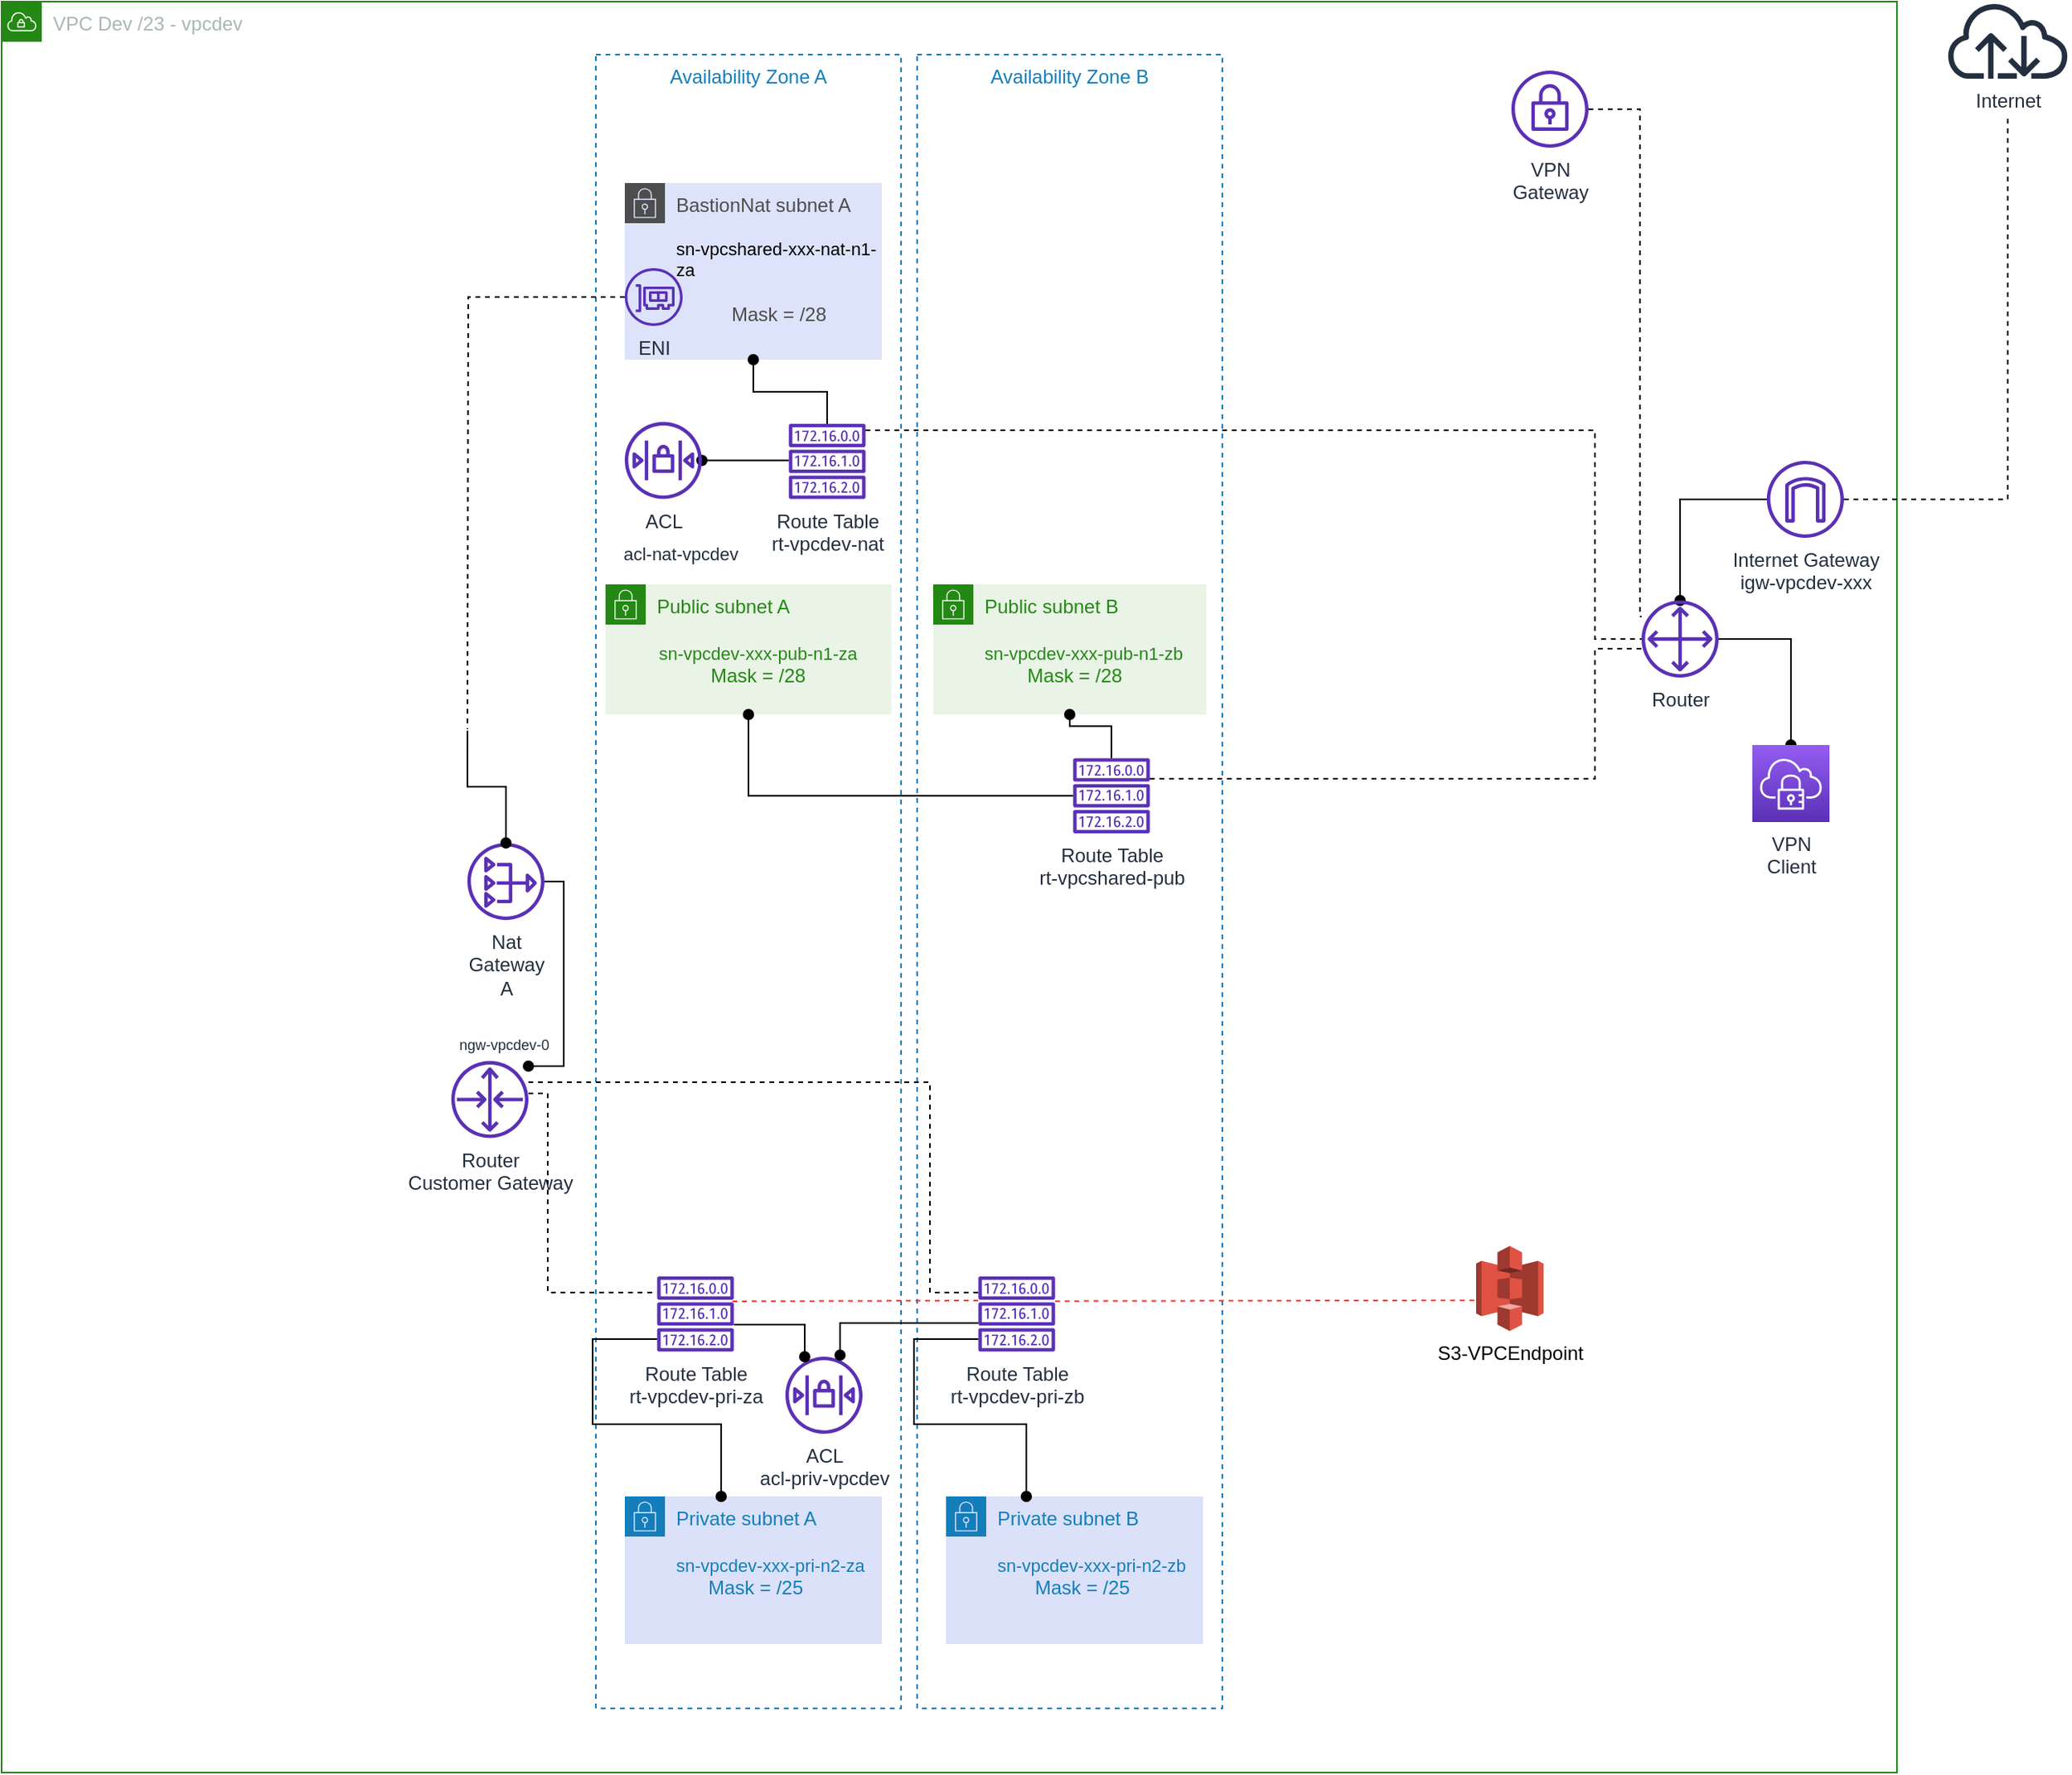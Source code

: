 <mxfile version="14.6.13" type="device"><diagram id="S7uxxNbkH0byW0WdPVFO" name="Networking"><mxGraphModel dx="6990" dy="4184" grid="1" gridSize="10" guides="1" tooltips="1" connect="1" arrows="1" fold="1" page="1" pageScale="1" pageWidth="1654" pageHeight="1169" math="0" shadow="0"><root><mxCell id="pCWAABrCvLdL2Ph0LtSp-0"/><mxCell id="pCWAABrCvLdL2Ph0LtSp-1" parent="pCWAABrCvLdL2Ph0LtSp-0"/><mxCell id="pCWAABrCvLdL2Ph0LtSp-2" value="VPC Dev /23 -&amp;nbsp;vpcdev" style="points=[[0,0],[0.25,0],[0.5,0],[0.75,0],[1,0],[1,0.25],[1,0.5],[1,0.75],[1,1],[0.75,1],[0.5,1],[0.25,1],[0,1],[0,0.75],[0,0.5],[0,0.25]];outlineConnect=0;gradientColor=none;html=1;whiteSpace=wrap;fontSize=12;fontStyle=0;shape=mxgraph.aws4.group;grIcon=mxgraph.aws4.group_vpc;strokeColor=#248814;fillColor=none;verticalAlign=top;align=left;spacingLeft=30;fontColor=#AAB7B8;dashed=0;shadow=0;" parent="pCWAABrCvLdL2Ph0LtSp-1" vertex="1"><mxGeometry x="120" y="-553" width="1180" height="1103" as="geometry"/></mxCell><mxCell id="pCWAABrCvLdL2Ph0LtSp-41" value="Availability Zone A" style="fillColor=none;strokeColor=#147EBA;dashed=1;verticalAlign=top;fontStyle=0;fontColor=#147EBA;shadow=0;" parent="pCWAABrCvLdL2Ph0LtSp-1" vertex="1"><mxGeometry x="490" y="-520" width="190" height="1030" as="geometry"/></mxCell><mxCell id="pCWAABrCvLdL2Ph0LtSp-40" value="Availability Zone B" style="fillColor=none;strokeColor=#147EBA;dashed=1;verticalAlign=top;fontStyle=0;fontColor=#147EBA;shadow=0;" parent="pCWAABrCvLdL2Ph0LtSp-1" vertex="1"><mxGeometry x="690" y="-520" width="190" height="1030" as="geometry"/></mxCell><mxCell id="pCWAABrCvLdL2Ph0LtSp-4" value="&lt;div style=&quot;text-align: center&quot;&gt;&lt;span&gt;Public subnet A&amp;nbsp; &amp;nbsp; &amp;nbsp; &amp;nbsp; &amp;nbsp; &amp;nbsp; &amp;nbsp;&lt;/span&gt;&lt;/div&gt;&lt;div style=&quot;text-align: center&quot;&gt;&lt;span&gt;&lt;font style=&quot;font-size: 11px&quot;&gt;&lt;br&gt;&lt;/font&gt;&lt;/span&gt;&lt;/div&gt;&lt;div style=&quot;text-align: center&quot;&gt;&lt;span&gt;&lt;font style=&quot;font-size: 11px&quot;&gt;sn-vpcdev-xxx-pub-n1-za&lt;/font&gt;&lt;/span&gt;&lt;/div&gt;&lt;div style=&quot;text-align: center&quot;&gt;&lt;span&gt;Mask = /28&lt;/span&gt;&lt;/div&gt;" style="points=[[0,0],[0.25,0],[0.5,0],[0.75,0],[1,0],[1,0.25],[1,0.5],[1,0.75],[1,1],[0.75,1],[0.5,1],[0.25,1],[0,1],[0,0.75],[0,0.5],[0,0.25]];outlineConnect=0;gradientColor=none;html=1;whiteSpace=wrap;fontSize=12;fontStyle=0;shape=mxgraph.aws4.group;grIcon=mxgraph.aws4.group_security_group;grStroke=0;strokeColor=#248814;fillColor=#E9F3E6;verticalAlign=top;align=left;spacingLeft=30;fontColor=#248814;dashed=0;" parent="pCWAABrCvLdL2Ph0LtSp-1" vertex="1"><mxGeometry x="496" y="-190" width="178" height="81" as="geometry"/></mxCell><mxCell id="pCWAABrCvLdL2Ph0LtSp-6" value="Private subnet A&lt;br&gt;&lt;br&gt;&lt;font style=&quot;font-size: 11px&quot;&gt;sn-vpcdev-xxx-pri-n2-za&lt;/font&gt;&lt;br&gt;&amp;nbsp; &amp;nbsp; &amp;nbsp; Mask = /25" style="points=[[0,0],[0.25,0],[0.5,0],[0.75,0],[1,0],[1,0.25],[1,0.5],[1,0.75],[1,1],[0.75,1],[0.5,1],[0.25,1],[0,1],[0,0.75],[0,0.5],[0,0.25]];outlineConnect=0;gradientColor=none;html=1;whiteSpace=wrap;fontSize=12;fontStyle=0;shape=mxgraph.aws4.group;grIcon=mxgraph.aws4.group_security_group;grStroke=0;strokeColor=#147EBA;fillColor=#DAE1F8;verticalAlign=top;align=left;spacingLeft=30;fontColor=#147EBA;dashed=0;" parent="pCWAABrCvLdL2Ph0LtSp-1" vertex="1"><mxGeometry x="508" y="378" width="160" height="92" as="geometry"/></mxCell><mxCell id="pCWAABrCvLdL2Ph0LtSp-7" value="&lt;font color=&quot;#4d4d4d&quot;&gt;BastionNat subnet A&lt;br&gt;&lt;/font&gt;&lt;font color=&quot;#000000&quot;&gt;&lt;span style=&quot;font-size: 11px&quot;&gt;&lt;div style=&quot;text-align: center&quot;&gt;&lt;span&gt;&lt;br&gt;&lt;/span&gt;&lt;/div&gt;&lt;div&gt;&lt;span&gt;sn-vpcshared-xxx-nat-n1-za&lt;/span&gt;&lt;/div&gt;&lt;/span&gt;&lt;/font&gt;&lt;font color=&quot;#4d4d4d&quot;&gt;&lt;br&gt;&lt;div style=&quot;text-align: center&quot;&gt;&lt;span&gt;Mask = /28&lt;/span&gt;&lt;/div&gt;&lt;/font&gt;" style="points=[[0,0],[0.25,0],[0.5,0],[0.75,0],[1,0],[1,0.25],[1,0.5],[1,0.75],[1,1],[0.75,1],[0.5,1],[0.25,1],[0,1],[0,0.75],[0,0.5],[0,0.25]];outlineConnect=0;gradientColor=none;html=1;whiteSpace=wrap;fontSize=12;fontStyle=0;shape=mxgraph.aws4.group;grIcon=mxgraph.aws4.group_security_group;grStroke=0;strokeColor=#4D4D4D;fillColor=#DCE3FA;verticalAlign=top;align=left;spacingLeft=30;fontColor=#999999;dashed=0;" parent="pCWAABrCvLdL2Ph0LtSp-1" vertex="1"><mxGeometry x="508" y="-440" width="160" height="110" as="geometry"/></mxCell><mxCell id="pCWAABrCvLdL2Ph0LtSp-9" value="Public subnet B&lt;br&gt;&lt;span style=&quot;font-size: 11px ; text-align: center&quot;&gt;&lt;br&gt;sn-vpcdev-xxx-pub-n1-zb&lt;/span&gt;&lt;br&gt;&amp;nbsp; &amp;nbsp; &amp;nbsp; &amp;nbsp; Mask = /28" style="points=[[0,0],[0.25,0],[0.5,0],[0.75,0],[1,0],[1,0.25],[1,0.5],[1,0.75],[1,1],[0.75,1],[0.5,1],[0.25,1],[0,1],[0,0.75],[0,0.5],[0,0.25]];outlineConnect=0;gradientColor=none;html=1;whiteSpace=wrap;fontSize=12;fontStyle=0;shape=mxgraph.aws4.group;grIcon=mxgraph.aws4.group_security_group;grStroke=0;strokeColor=#248814;fillColor=#E9F3E6;verticalAlign=top;align=left;spacingLeft=30;fontColor=#248814;dashed=0;" parent="pCWAABrCvLdL2Ph0LtSp-1" vertex="1"><mxGeometry x="700" y="-190" width="170" height="81" as="geometry"/></mxCell><mxCell id="pCWAABrCvLdL2Ph0LtSp-11" value="Private subnet B&lt;br&gt;&lt;br&gt;&lt;font style=&quot;font-size: 11px&quot;&gt;sn-vpcdev-xxx-pri-n2-zb&lt;/font&gt;&lt;br&gt;&amp;nbsp; &amp;nbsp; &amp;nbsp; &amp;nbsp;Mask = /25" style="points=[[0,0],[0.25,0],[0.5,0],[0.75,0],[1,0],[1,0.25],[1,0.5],[1,0.75],[1,1],[0.75,1],[0.5,1],[0.25,1],[0,1],[0,0.75],[0,0.5],[0,0.25]];outlineConnect=0;gradientColor=none;html=1;whiteSpace=wrap;fontSize=12;fontStyle=0;shape=mxgraph.aws4.group;grIcon=mxgraph.aws4.group_security_group;grStroke=0;strokeColor=#147EBA;fillColor=#DAE1F8;verticalAlign=top;align=left;spacingLeft=30;fontColor=#147EBA;dashed=0;" parent="pCWAABrCvLdL2Ph0LtSp-1" vertex="1"><mxGeometry x="708" y="378" width="160" height="92" as="geometry"/></mxCell><mxCell id="pCWAABrCvLdL2Ph0LtSp-15" style="edgeStyle=orthogonalEdgeStyle;rounded=0;orthogonalLoop=1;jettySize=auto;html=1;entryX=0.5;entryY=1;entryDx=0;entryDy=0;startArrow=none;startFill=0;endArrow=oval;endFill=1;fontColor=#999999;" parent="pCWAABrCvLdL2Ph0LtSp-1" source="pCWAABrCvLdL2Ph0LtSp-16" target="pCWAABrCvLdL2Ph0LtSp-7" edge="1"><mxGeometry relative="1" as="geometry"/></mxCell><mxCell id="pCWAABrCvLdL2Ph0LtSp-16" value="Route Table&lt;br&gt;rt-vpcdev-nat" style="outlineConnect=0;fontColor=#232F3E;gradientColor=none;fillColor=#5A30B5;strokeColor=none;dashed=0;verticalLabelPosition=bottom;verticalAlign=top;align=center;html=1;fontSize=12;fontStyle=0;aspect=fixed;pointerEvents=1;shape=mxgraph.aws4.route_table;noLabel=0;overflow=visible;snapToPoint=0;" parent="pCWAABrCvLdL2Ph0LtSp-1" vertex="1"><mxGeometry x="610" y="-290" width="48" height="46.77" as="geometry"/></mxCell><mxCell id="pCWAABrCvLdL2Ph0LtSp-17" value="Internet Gateway&lt;br&gt;igw-vpcdev-xxx" style="outlineConnect=0;fontColor=#232F3E;gradientColor=none;fillColor=#5A30B5;strokeColor=none;dashed=0;verticalLabelPosition=bottom;verticalAlign=top;align=center;html=1;fontSize=12;fontStyle=0;aspect=fixed;pointerEvents=1;shape=mxgraph.aws4.internet_gateway;" parent="pCWAABrCvLdL2Ph0LtSp-1" vertex="1"><mxGeometry x="1219" y="-267" width="48" height="48" as="geometry"/></mxCell><mxCell id="pCWAABrCvLdL2Ph0LtSp-18" style="edgeStyle=orthogonalEdgeStyle;rounded=0;orthogonalLoop=1;jettySize=auto;html=1;startArrow=oval;startFill=1;endArrow=none;endFill=0;fontColor=#999999;" parent="pCWAABrCvLdL2Ph0LtSp-1" source="pCWAABrCvLdL2Ph0LtSp-19" target="pCWAABrCvLdL2Ph0LtSp-17" edge="1"><mxGeometry relative="1" as="geometry"><Array as="points"><mxPoint x="1266" y="-243"/></Array></mxGeometry></mxCell><mxCell id="pCWAABrCvLdL2Ph0LtSp-228" style="edgeStyle=orthogonalEdgeStyle;rounded=0;orthogonalLoop=1;jettySize=auto;html=1;endArrow=oval;endFill=1;" parent="pCWAABrCvLdL2Ph0LtSp-1" source="pCWAABrCvLdL2Ph0LtSp-19" target="pCWAABrCvLdL2Ph0LtSp-223" edge="1"><mxGeometry relative="1" as="geometry"/></mxCell><mxCell id="pCWAABrCvLdL2Ph0LtSp-19" value="Router" style="outlineConnect=0;fontColor=#232F3E;gradientColor=none;fillColor=#5A30B5;strokeColor=none;dashed=0;verticalLabelPosition=bottom;verticalAlign=top;align=center;html=1;fontSize=12;fontStyle=0;aspect=fixed;pointerEvents=1;shape=mxgraph.aws4.customer_gateway;" parent="pCWAABrCvLdL2Ph0LtSp-1" vertex="1"><mxGeometry x="1141" y="-180" width="48" height="48" as="geometry"/></mxCell><mxCell id="pCWAABrCvLdL2Ph0LtSp-22" value="ENI" style="outlineConnect=0;fontColor=#232F3E;gradientColor=none;fillColor=#5A30B5;strokeColor=none;dashed=0;verticalLabelPosition=bottom;verticalAlign=top;align=center;html=1;fontSize=12;fontStyle=0;aspect=fixed;pointerEvents=1;shape=mxgraph.aws4.elastic_network_interface;" parent="pCWAABrCvLdL2Ph0LtSp-1" vertex="1"><mxGeometry x="508" y="-387" width="36" height="36" as="geometry"/></mxCell><mxCell id="pCWAABrCvLdL2Ph0LtSp-27" value="Route Table&lt;br&gt;rt-vpcshared-pub" style="outlineConnect=0;fontColor=#232F3E;gradientColor=none;fillColor=#5A30B5;strokeColor=none;dashed=0;verticalLabelPosition=bottom;verticalAlign=top;align=center;html=1;fontSize=12;fontStyle=0;aspect=fixed;pointerEvents=1;shape=mxgraph.aws4.route_table;" parent="pCWAABrCvLdL2Ph0LtSp-1" vertex="1"><mxGeometry x="787" y="-81.77" width="48" height="46.77" as="geometry"/></mxCell><mxCell id="pCWAABrCvLdL2Ph0LtSp-30" style="edgeStyle=orthogonalEdgeStyle;rounded=0;orthogonalLoop=1;jettySize=auto;html=1;startArrow=oval;startFill=1;endArrow=none;endFill=0;fontColor=#999999;" parent="pCWAABrCvLdL2Ph0LtSp-1" source="pCWAABrCvLdL2Ph0LtSp-31" target="pCWAABrCvLdL2Ph0LtSp-16" edge="1"><mxGeometry relative="1" as="geometry"><Array as="points"><mxPoint x="532" y="-280"/></Array></mxGeometry></mxCell><mxCell id="pCWAABrCvLdL2Ph0LtSp-31" value="ACL&lt;br&gt;" style="outlineConnect=0;fontColor=#232F3E;gradientColor=none;fillColor=#5A30B5;strokeColor=none;dashed=0;verticalLabelPosition=bottom;verticalAlign=top;align=center;html=1;fontSize=12;fontStyle=0;aspect=fixed;pointerEvents=1;shape=mxgraph.aws4.network_access_control_list;shadow=0;" parent="pCWAABrCvLdL2Ph0LtSp-1" vertex="1"><mxGeometry x="508" y="-291.23" width="48" height="48" as="geometry"/></mxCell><mxCell id="pCWAABrCvLdL2Ph0LtSp-34" value="ACL&lt;br&gt;acl-priv-vpcdev" style="outlineConnect=0;fontColor=#232F3E;gradientColor=none;fillColor=#5A30B5;strokeColor=none;dashed=0;verticalLabelPosition=bottom;verticalAlign=top;align=center;html=1;fontSize=12;fontStyle=0;aspect=fixed;pointerEvents=1;shape=mxgraph.aws4.network_access_control_list;shadow=0;" parent="pCWAABrCvLdL2Ph0LtSp-1" vertex="1"><mxGeometry x="608" y="291" width="48" height="48" as="geometry"/></mxCell><mxCell id="pCWAABrCvLdL2Ph0LtSp-36" value="Route Table&lt;br&gt;rt-vpcdev-pri-zb" style="outlineConnect=0;fontColor=#232F3E;gradientColor=none;fillColor=#5A30B5;strokeColor=none;dashed=0;verticalLabelPosition=bottom;verticalAlign=top;align=center;html=1;fontSize=12;fontStyle=0;aspect=fixed;pointerEvents=1;shape=mxgraph.aws4.route_table;" parent="pCWAABrCvLdL2Ph0LtSp-1" vertex="1"><mxGeometry x="728" y="241" width="48" height="46.77" as="geometry"/></mxCell><mxCell id="pCWAABrCvLdL2Ph0LtSp-38" value="Nat&lt;br&gt;Gateway&lt;br&gt;A" style="outlineConnect=0;fontColor=#232F3E;gradientColor=none;fillColor=#5A30B5;strokeColor=none;dashed=0;verticalLabelPosition=bottom;verticalAlign=top;align=center;html=1;fontSize=12;fontStyle=0;aspect=fixed;pointerEvents=1;shape=mxgraph.aws4.nat_gateway;" parent="pCWAABrCvLdL2Ph0LtSp-1" vertex="1"><mxGeometry x="410" y="-29" width="48" height="48" as="geometry"/></mxCell><mxCell id="pCWAABrCvLdL2Ph0LtSp-42" style="edgeStyle=orthogonalEdgeStyle;rounded=0;orthogonalLoop=1;jettySize=auto;html=1;startArrow=none;startFill=0;endArrow=none;endFill=0;fontColor=#999999;dashed=1;" parent="pCWAABrCvLdL2Ph0LtSp-1" source="pCWAABrCvLdL2Ph0LtSp-16" target="pCWAABrCvLdL2Ph0LtSp-19" edge="1"><mxGeometry relative="1" as="geometry"><Array as="points"><mxPoint x="1112" y="-286"/><mxPoint x="1112" y="-156"/></Array></mxGeometry></mxCell><mxCell id="pCWAABrCvLdL2Ph0LtSp-43" style="edgeStyle=orthogonalEdgeStyle;rounded=0;orthogonalLoop=1;jettySize=auto;html=1;startArrow=none;startFill=0;endArrow=oval;endFill=1;fontColor=#999999;" parent="pCWAABrCvLdL2Ph0LtSp-1" source="pCWAABrCvLdL2Ph0LtSp-27" target="pCWAABrCvLdL2Ph0LtSp-4" edge="1"><mxGeometry relative="1" as="geometry"/></mxCell><mxCell id="pCWAABrCvLdL2Ph0LtSp-44" style="edgeStyle=orthogonalEdgeStyle;rounded=0;orthogonalLoop=1;jettySize=auto;html=1;entryX=0.5;entryY=1;entryDx=0;entryDy=0;startArrow=none;startFill=0;endArrow=oval;endFill=1;fontColor=#999999;" parent="pCWAABrCvLdL2Ph0LtSp-1" source="pCWAABrCvLdL2Ph0LtSp-27" target="pCWAABrCvLdL2Ph0LtSp-9" edge="1"><mxGeometry relative="1" as="geometry"/></mxCell><mxCell id="pCWAABrCvLdL2Ph0LtSp-45" style="edgeStyle=orthogonalEdgeStyle;rounded=0;orthogonalLoop=1;jettySize=auto;html=1;startArrow=none;startFill=0;endArrow=none;endFill=0;fontColor=#999999;dashed=1;" parent="pCWAABrCvLdL2Ph0LtSp-1" source="pCWAABrCvLdL2Ph0LtSp-27" target="pCWAABrCvLdL2Ph0LtSp-19" edge="1"><mxGeometry relative="1" as="geometry"><Array as="points"><mxPoint x="1112" y="-69"/><mxPoint x="1112" y="-150"/></Array></mxGeometry></mxCell><mxCell id="pCWAABrCvLdL2Ph0LtSp-47" style="edgeStyle=orthogonalEdgeStyle;rounded=0;orthogonalLoop=1;jettySize=auto;html=1;startArrow=none;startFill=0;endArrow=oval;endFill=1;fontColor=#999999;" parent="pCWAABrCvLdL2Ph0LtSp-1" source="pCWAABrCvLdL2Ph0LtSp-28" target="pCWAABrCvLdL2Ph0LtSp-34" edge="1"><mxGeometry relative="1" as="geometry"><Array as="points"><mxPoint x="620" y="271"/></Array></mxGeometry></mxCell><mxCell id="pCWAABrCvLdL2Ph0LtSp-51" style="edgeStyle=orthogonalEdgeStyle;rounded=0;orthogonalLoop=1;jettySize=auto;html=1;startArrow=none;startFill=0;endArrow=oval;endFill=1;fontColor=#999999;" parent="pCWAABrCvLdL2Ph0LtSp-1" source="pCWAABrCvLdL2Ph0LtSp-28" target="pCWAABrCvLdL2Ph0LtSp-6" edge="1"><mxGeometry relative="1" as="geometry"><Array as="points"><mxPoint x="488" y="280"/><mxPoint x="488" y="333"/><mxPoint x="568" y="333"/></Array></mxGeometry></mxCell><mxCell id="pCWAABrCvLdL2Ph0LtSp-52" style="edgeStyle=orthogonalEdgeStyle;rounded=0;orthogonalLoop=1;jettySize=auto;html=1;startArrow=none;startFill=0;endArrow=oval;endFill=1;fontColor=#999999;" parent="pCWAABrCvLdL2Ph0LtSp-1" source="pCWAABrCvLdL2Ph0LtSp-36" target="pCWAABrCvLdL2Ph0LtSp-11" edge="1"><mxGeometry relative="1" as="geometry"><Array as="points"><mxPoint x="688" y="280"/><mxPoint x="688" y="333"/><mxPoint x="758" y="333"/></Array></mxGeometry></mxCell><mxCell id="pCWAABrCvLdL2Ph0LtSp-53" style="edgeStyle=orthogonalEdgeStyle;rounded=0;orthogonalLoop=1;jettySize=auto;html=1;startArrow=none;startFill=0;endArrow=none;endFill=0;fontColor=#999999;dashed=1;" parent="pCWAABrCvLdL2Ph0LtSp-1" source="pCWAABrCvLdL2Ph0LtSp-61" target="pCWAABrCvLdL2Ph0LtSp-36" edge="1"><mxGeometry relative="1" as="geometry"><mxPoint x="436" y="131" as="sourcePoint"/><Array as="points"><mxPoint x="698" y="120"/><mxPoint x="698" y="251"/></Array></mxGeometry></mxCell><mxCell id="pCWAABrCvLdL2Ph0LtSp-54" style="edgeStyle=orthogonalEdgeStyle;rounded=0;orthogonalLoop=1;jettySize=auto;html=1;startArrow=none;startFill=0;endArrow=none;endFill=0;fontColor=#999999;dashed=1;" parent="pCWAABrCvLdL2Ph0LtSp-1" source="pCWAABrCvLdL2Ph0LtSp-61" target="pCWAABrCvLdL2Ph0LtSp-28" edge="1"><mxGeometry relative="1" as="geometry"><mxPoint x="388" y="121" as="sourcePoint"/><Array as="points"><mxPoint x="460" y="127"/><mxPoint x="460" y="251"/></Array></mxGeometry></mxCell><mxCell id="pCWAABrCvLdL2Ph0LtSp-59" style="edgeStyle=orthogonalEdgeStyle;rounded=0;orthogonalLoop=1;jettySize=auto;html=1;startArrow=oval;startFill=1;endArrow=none;endFill=0;fontColor=#999999;" parent="pCWAABrCvLdL2Ph0LtSp-1" source="pCWAABrCvLdL2Ph0LtSp-61" target="pCWAABrCvLdL2Ph0LtSp-38" edge="1"><mxGeometry relative="1" as="geometry"><Array as="points"><mxPoint x="470" y="110"/><mxPoint x="470" y="-5"/></Array></mxGeometry></mxCell><mxCell id="pCWAABrCvLdL2Ph0LtSp-61" value="Router&lt;br&gt;Customer Gateway" style="outlineConnect=0;fontColor=#232F3E;gradientColor=none;fillColor=#5A30B5;strokeColor=none;dashed=0;verticalLabelPosition=bottom;verticalAlign=top;align=center;html=1;fontSize=12;fontStyle=0;aspect=fixed;pointerEvents=1;shape=mxgraph.aws4.router;shadow=0;" parent="pCWAABrCvLdL2Ph0LtSp-1" vertex="1"><mxGeometry x="400" y="106.8" width="48" height="48" as="geometry"/></mxCell><mxCell id="pCWAABrCvLdL2Ph0LtSp-63" style="edgeStyle=orthogonalEdgeStyle;rounded=0;orthogonalLoop=1;jettySize=auto;html=1;startArrow=oval;startFill=1;endArrow=none;endFill=0;fontColor=#999999;" parent="pCWAABrCvLdL2Ph0LtSp-1" source="pCWAABrCvLdL2Ph0LtSp-38" edge="1"><mxGeometry relative="1" as="geometry"><Array as="points"><mxPoint x="434" y="-64.0"/><mxPoint x="410" y="-64.0"/></Array><mxPoint x="410.034" y="-98.831" as="targetPoint"/></mxGeometry></mxCell><mxCell id="pCWAABrCvLdL2Ph0LtSp-65" style="edgeStyle=orthogonalEdgeStyle;rounded=0;orthogonalLoop=1;jettySize=auto;html=1;dashed=1;startArrow=none;startFill=0;endArrow=none;endFill=0;fontColor=#999999;" parent="pCWAABrCvLdL2Ph0LtSp-1" target="pCWAABrCvLdL2Ph0LtSp-17" edge="1"><mxGeometry relative="1" as="geometry"><Array as="points"><mxPoint x="1369" y="-243"/></Array><mxPoint x="1369" y="-480" as="sourcePoint"/></mxGeometry></mxCell><mxCell id="pCWAABrCvLdL2Ph0LtSp-66" value="Internet" style="outlineConnect=0;fontColor=#232F3E;gradientColor=none;fillColor=#232F3E;strokeColor=none;dashed=0;verticalLabelPosition=bottom;verticalAlign=top;align=center;html=1;fontSize=12;fontStyle=0;aspect=fixed;pointerEvents=1;shape=mxgraph.aws4.internet;shadow=0;" parent="pCWAABrCvLdL2Ph0LtSp-1" vertex="1"><mxGeometry x="1330" y="-553" width="78" height="48" as="geometry"/></mxCell><mxCell id="pCWAABrCvLdL2Ph0LtSp-239" style="edgeStyle=orthogonalEdgeStyle;rounded=0;orthogonalLoop=1;jettySize=auto;html=1;dashed=1;endArrow=none;endFill=0;" parent="pCWAABrCvLdL2Ph0LtSp-1" source="pCWAABrCvLdL2Ph0LtSp-222" edge="1" target="pCWAABrCvLdL2Ph0LtSp-19"><mxGeometry relative="1" as="geometry"><mxPoint x="1150" y="-180" as="targetPoint"/><Array as="points"><mxPoint x="1140" y="-486"/><mxPoint x="1140" y="-170"/></Array></mxGeometry></mxCell><mxCell id="pCWAABrCvLdL2Ph0LtSp-222" value="VPN&lt;br&gt;Gateway" style="outlineConnect=0;fontColor=#232F3E;gradientColor=none;fillColor=#5A30B5;strokeColor=none;dashed=0;verticalLabelPosition=bottom;verticalAlign=top;align=center;html=1;fontSize=12;fontStyle=0;aspect=fixed;pointerEvents=1;shape=mxgraph.aws4.vpn_gateway;" parent="pCWAABrCvLdL2Ph0LtSp-1" vertex="1"><mxGeometry x="1060" y="-510" width="48" height="48" as="geometry"/></mxCell><mxCell id="pCWAABrCvLdL2Ph0LtSp-223" value="VPN&lt;br&gt;Client" style="outlineConnect=0;fontColor=#232F3E;gradientColor=#945DF2;gradientDirection=north;fillColor=#5A30B5;strokeColor=#ffffff;dashed=0;verticalLabelPosition=bottom;verticalAlign=top;align=center;html=1;fontSize=12;fontStyle=0;aspect=fixed;shape=mxgraph.aws4.resourceIcon;resIcon=mxgraph.aws4.client_vpn;" parent="pCWAABrCvLdL2Ph0LtSp-1" vertex="1"><mxGeometry x="1210" y="-90.0" width="48" height="48" as="geometry"/></mxCell><mxCell id="pCWAABrCvLdL2Ph0LtSp-28" value="Route Table&lt;br&gt;rt-vpcdev-pri-za" style="outlineConnect=0;fontColor=#232F3E;gradientColor=none;fillColor=#5A30B5;strokeColor=none;dashed=0;verticalLabelPosition=bottom;verticalAlign=top;align=center;html=1;fontSize=12;fontStyle=0;aspect=fixed;pointerEvents=1;shape=mxgraph.aws4.route_table;" parent="pCWAABrCvLdL2Ph0LtSp-1" vertex="1"><mxGeometry x="528" y="241" width="48" height="46.77" as="geometry"/></mxCell><mxCell id="VRQ02EhnxKa7TxLkPGc0-7" value="S3-VPCEndpoint" style="outlineConnect=0;dashed=0;verticalLabelPosition=bottom;verticalAlign=top;align=center;html=1;shape=mxgraph.aws3.s3;fillColor=#E05243;gradientColor=none;" parent="pCWAABrCvLdL2Ph0LtSp-1" vertex="1"><mxGeometry x="1038" y="222" width="42" height="53" as="geometry"/></mxCell><mxCell id="VRQ02EhnxKa7TxLkPGc0-9" value="" style="endArrow=none;html=1;entryX=0;entryY=0.79;entryDx=0;entryDy=0;entryPerimeter=0;strokeColor=#FF3333;dashed=1;startArrow=none;startFill=0;endFill=0;" parent="pCWAABrCvLdL2Ph0LtSp-1" edge="1"><mxGeometry width="50" height="50" relative="1" as="geometry"><mxPoint x="775.872" y="256.342" as="sourcePoint"/><mxPoint x="1038" y="255.87" as="targetPoint"/></mxGeometry></mxCell><mxCell id="VRQ02EhnxKa7TxLkPGc0-11" value="" style="endArrow=none;html=1;strokeColor=#FF3333;dashed=1;endFill=0;" parent="pCWAABrCvLdL2Ph0LtSp-1" edge="1"><mxGeometry width="50" height="50" relative="1" as="geometry"><mxPoint x="575.002" y="256.472" as="sourcePoint"/><mxPoint x="730" y="256" as="targetPoint"/></mxGeometry></mxCell><mxCell id="VRQ02EhnxKa7TxLkPGc0-22" value="&lt;span style=&quot;color: rgb(35 , 47 , 62) ; font-size: 9px&quot;&gt;ngw-vpcdev-0&lt;/span&gt;" style="text;html=1;strokeColor=none;fillColor=none;align=center;verticalAlign=middle;whiteSpace=wrap;rounded=0;fontSize=9;" parent="pCWAABrCvLdL2Ph0LtSp-1" vertex="1"><mxGeometry x="376" y="86.8" width="114" height="20" as="geometry"/></mxCell><mxCell id="VRQ02EhnxKa7TxLkPGc0-39" value="&lt;span style=&quot;color: rgb(35 , 47 , 62) ; font-size: 11px&quot;&gt;acl-nat-vpcdev&lt;/span&gt;" style="text;html=1;strokeColor=none;fillColor=none;align=center;verticalAlign=middle;whiteSpace=wrap;rounded=0;fontSize=9;fontColor=#000000;" parent="pCWAABrCvLdL2Ph0LtSp-1" vertex="1"><mxGeometry x="490" y="-219" width="106" height="20" as="geometry"/></mxCell><mxCell id="VRQ02EhnxKa7TxLkPGc0-42" style="edgeStyle=orthogonalEdgeStyle;rounded=0;orthogonalLoop=1;jettySize=auto;html=1;startArrow=none;startFill=0;endArrow=oval;endFill=1;fontColor=#999999;" parent="pCWAABrCvLdL2Ph0LtSp-1" source="pCWAABrCvLdL2Ph0LtSp-36" edge="1"><mxGeometry relative="1" as="geometry"><Array as="points"><mxPoint x="642" y="270"/></Array><mxPoint x="585.872" y="281" as="sourcePoint"/><mxPoint x="642" y="290" as="targetPoint"/></mxGeometry></mxCell><mxCell id="D3YK1kKgtR-M9mY3BCPg-0" style="edgeStyle=orthogonalEdgeStyle;rounded=0;orthogonalLoop=1;jettySize=auto;html=1;startArrow=none;startFill=0;endArrow=none;endFill=0;fontColor=#999999;dashed=1;" edge="1" parent="pCWAABrCvLdL2Ph0LtSp-1" source="pCWAABrCvLdL2Ph0LtSp-22"><mxGeometry relative="1" as="geometry"><Array as="points"/><mxPoint x="708" y="-340.14" as="sourcePoint"/><mxPoint x="410" y="-100" as="targetPoint"/></mxGeometry></mxCell></root></mxGraphModel></diagram></mxfile>